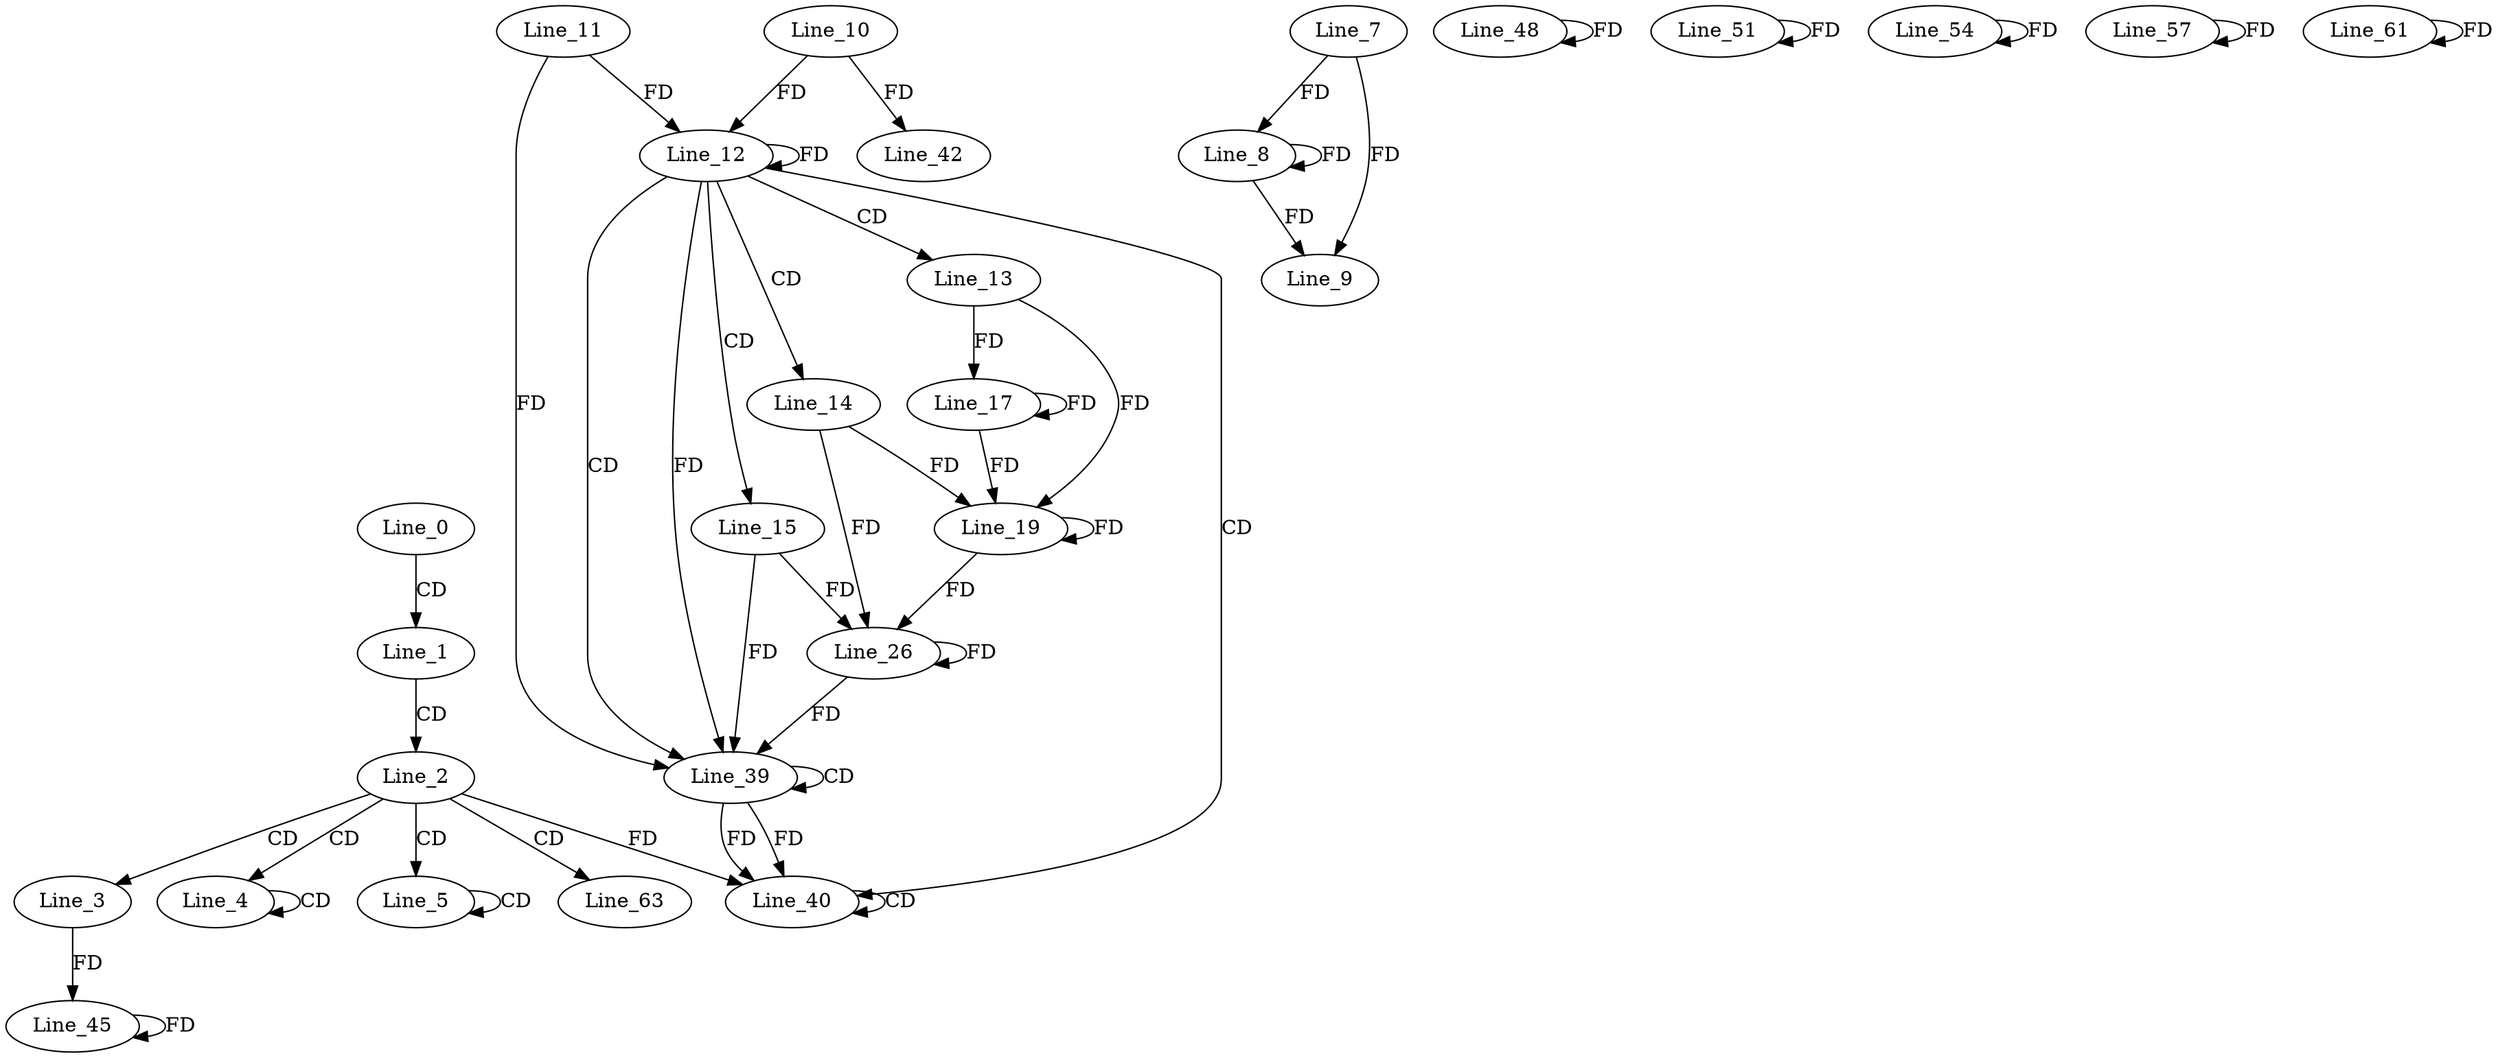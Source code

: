 digraph G {
  Line_0;
  Line_1;
  Line_2;
  Line_3;
  Line_4;
  Line_4;
  Line_5;
  Line_5;
  Line_7;
  Line_8;
  Line_9;
  Line_12;
  Line_11;
  Line_12;
  Line_10;
  Line_12;
  Line_13;
  Line_14;
  Line_15;
  Line_17;
  Line_17;
  Line_19;
  Line_19;
  Line_26;
  Line_26;
  Line_39;
  Line_39;
  Line_40;
  Line_40;
  Line_42;
  Line_45;
  Line_48;
  Line_51;
  Line_54;
  Line_57;
  Line_61;
  Line_63;
  Line_0 -> Line_1 [ label="CD" ];
  Line_1 -> Line_2 [ label="CD" ];
  Line_2 -> Line_3 [ label="CD" ];
  Line_2 -> Line_4 [ label="CD" ];
  Line_4 -> Line_4 [ label="CD" ];
  Line_2 -> Line_5 [ label="CD" ];
  Line_5 -> Line_5 [ label="CD" ];
  Line_7 -> Line_8 [ label="FD" ];
  Line_8 -> Line_8 [ label="FD" ];
  Line_7 -> Line_9 [ label="FD" ];
  Line_8 -> Line_9 [ label="FD" ];
  Line_12 -> Line_12 [ label="FD" ];
  Line_11 -> Line_12 [ label="FD" ];
  Line_10 -> Line_12 [ label="FD" ];
  Line_12 -> Line_13 [ label="CD" ];
  Line_12 -> Line_14 [ label="CD" ];
  Line_12 -> Line_15 [ label="CD" ];
  Line_13 -> Line_17 [ label="FD" ];
  Line_17 -> Line_17 [ label="FD" ];
  Line_14 -> Line_19 [ label="FD" ];
  Line_19 -> Line_19 [ label="FD" ];
  Line_13 -> Line_19 [ label="FD" ];
  Line_17 -> Line_19 [ label="FD" ];
  Line_15 -> Line_26 [ label="FD" ];
  Line_26 -> Line_26 [ label="FD" ];
  Line_14 -> Line_26 [ label="FD" ];
  Line_19 -> Line_26 [ label="FD" ];
  Line_12 -> Line_39 [ label="CD" ];
  Line_39 -> Line_39 [ label="CD" ];
  Line_15 -> Line_39 [ label="FD" ];
  Line_26 -> Line_39 [ label="FD" ];
  Line_12 -> Line_39 [ label="FD" ];
  Line_11 -> Line_39 [ label="FD" ];
  Line_12 -> Line_40 [ label="CD" ];
  Line_39 -> Line_40 [ label="FD" ];
  Line_40 -> Line_40 [ label="CD" ];
  Line_2 -> Line_40 [ label="FD" ];
  Line_39 -> Line_40 [ label="FD" ];
  Line_10 -> Line_42 [ label="FD" ];
  Line_3 -> Line_45 [ label="FD" ];
  Line_45 -> Line_45 [ label="FD" ];
  Line_48 -> Line_48 [ label="FD" ];
  Line_51 -> Line_51 [ label="FD" ];
  Line_54 -> Line_54 [ label="FD" ];
  Line_57 -> Line_57 [ label="FD" ];
  Line_61 -> Line_61 [ label="FD" ];
  Line_2 -> Line_63 [ label="CD" ];
}
